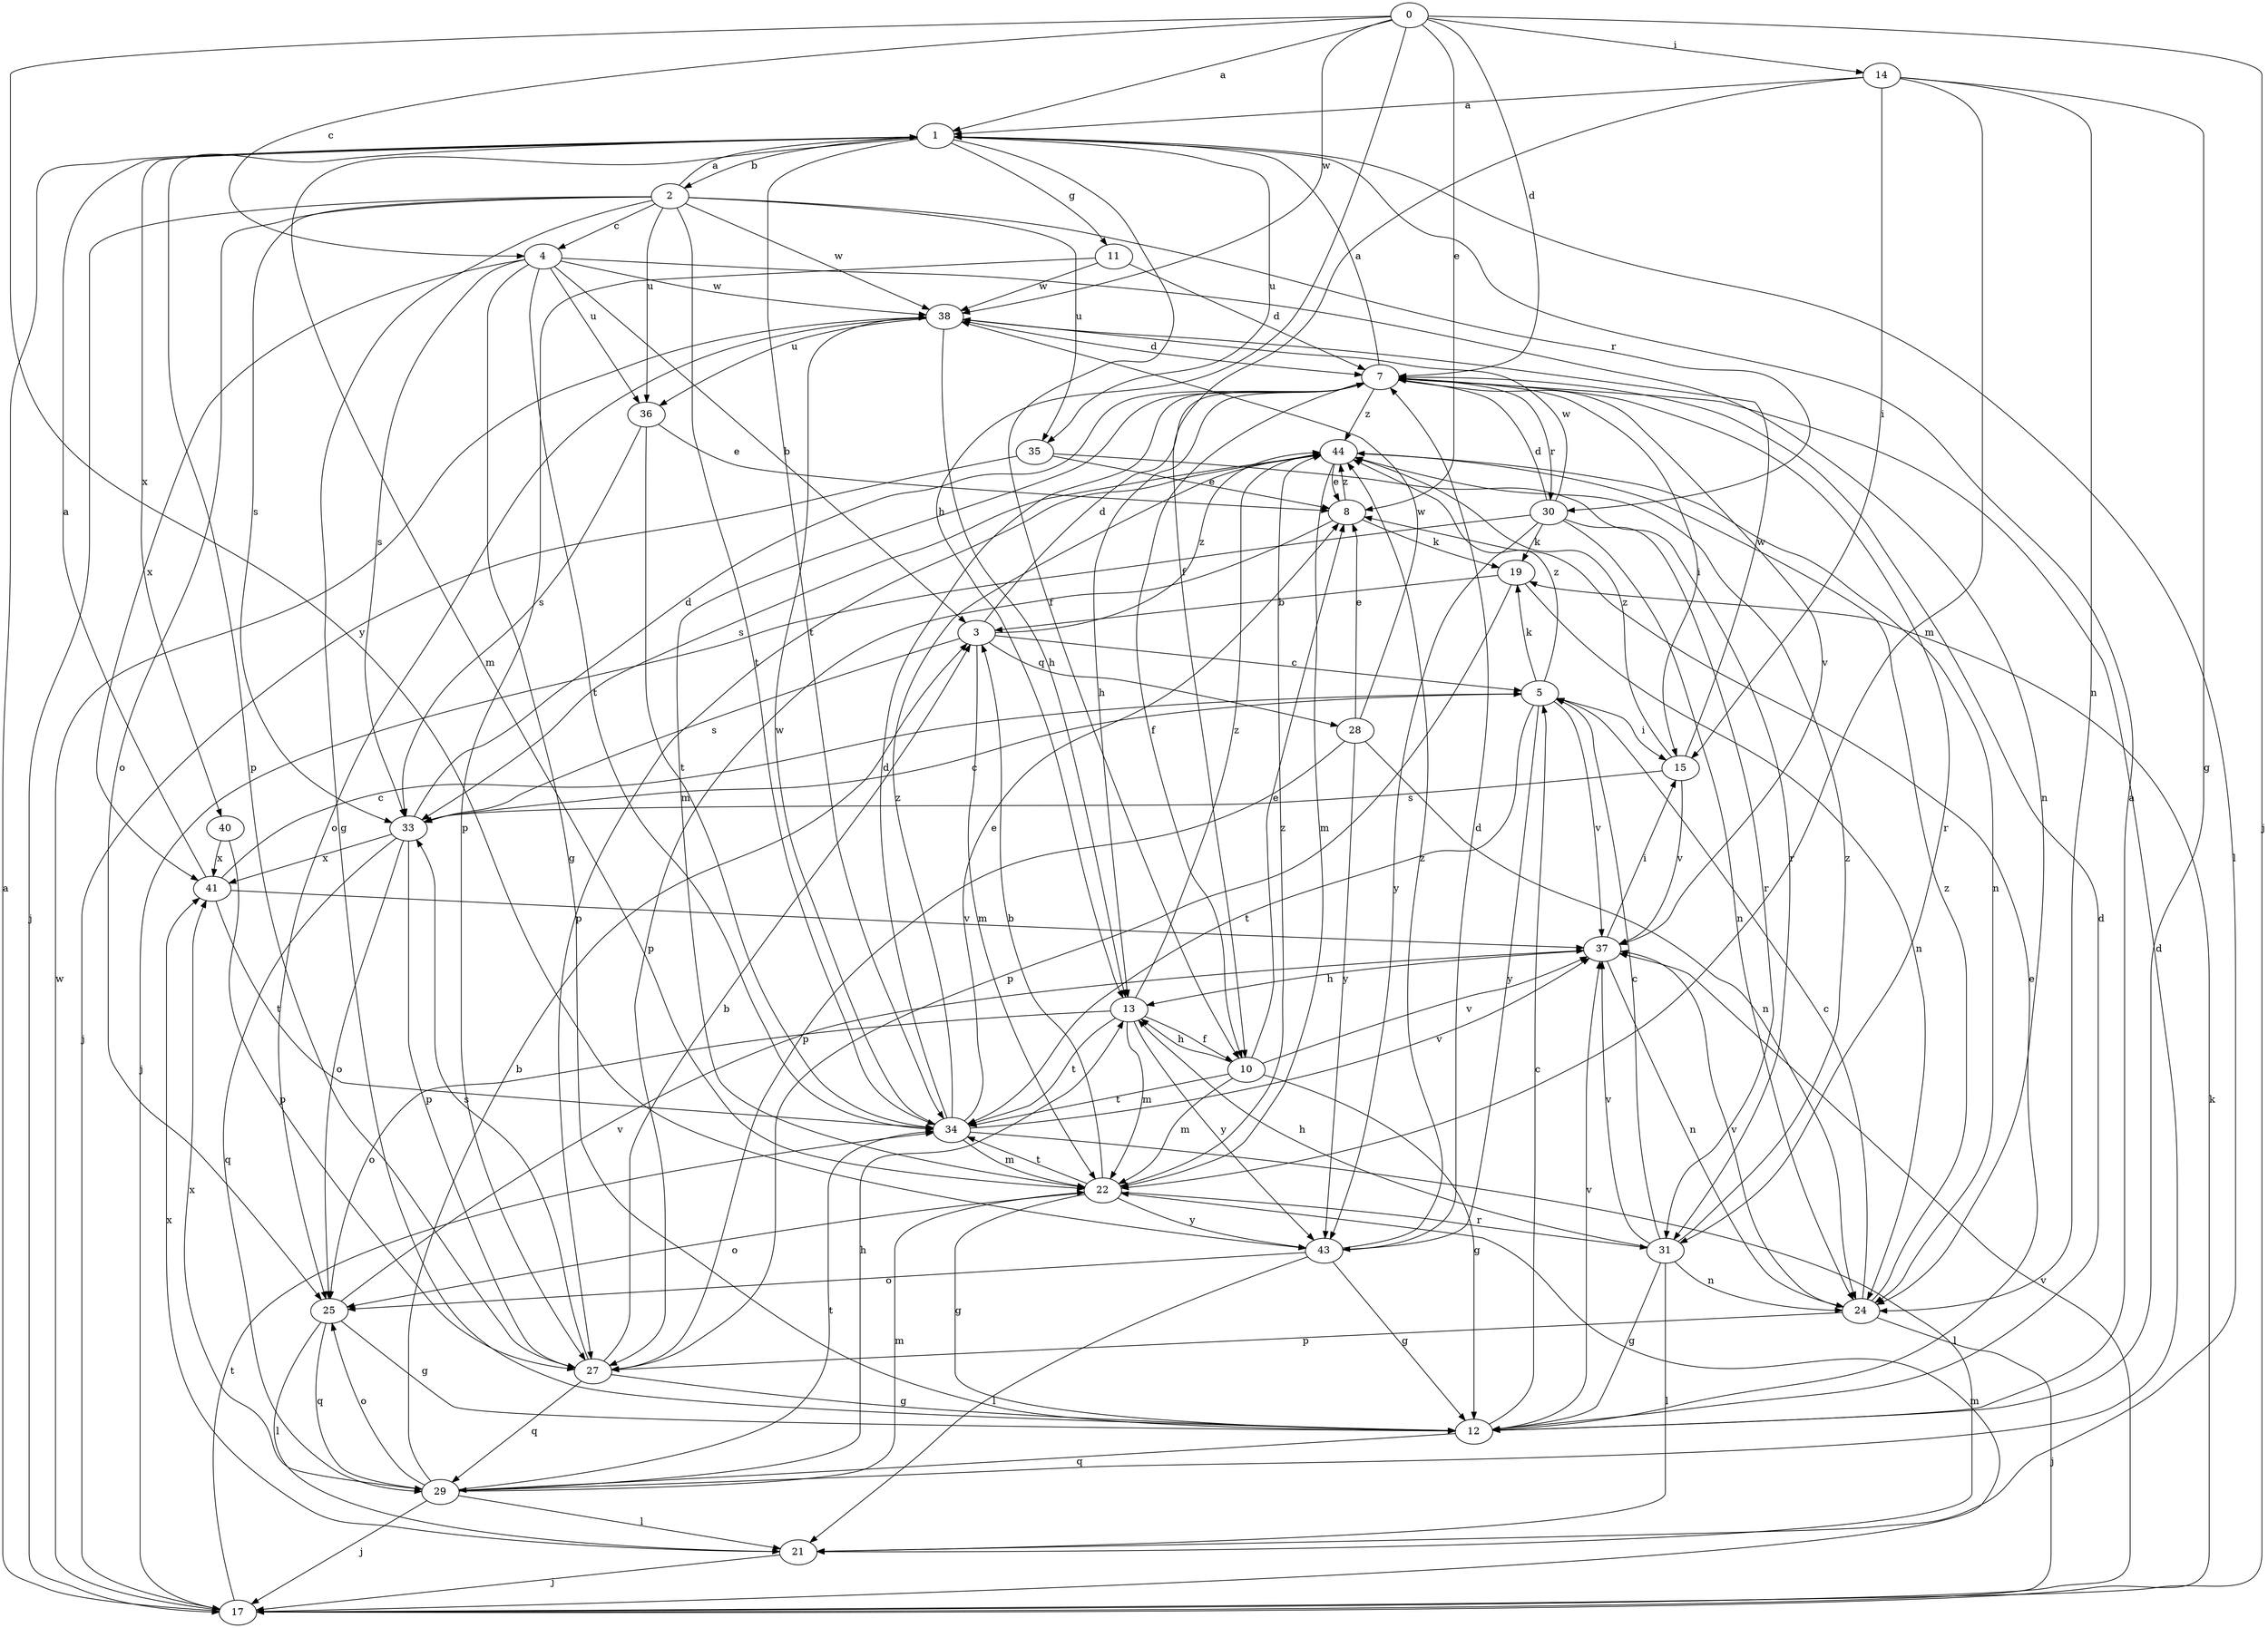 strict digraph  {
0;
1;
2;
3;
4;
5;
7;
8;
10;
11;
12;
13;
14;
15;
17;
19;
21;
22;
24;
25;
27;
28;
29;
30;
31;
33;
34;
35;
36;
37;
38;
40;
41;
43;
44;
0 -> 1  [label=a];
0 -> 4  [label=c];
0 -> 7  [label=d];
0 -> 8  [label=e];
0 -> 13  [label=h];
0 -> 14  [label=i];
0 -> 17  [label=j];
0 -> 38  [label=w];
0 -> 43  [label=y];
1 -> 2  [label=b];
1 -> 10  [label=f];
1 -> 11  [label=g];
1 -> 21  [label=l];
1 -> 22  [label=m];
1 -> 27  [label=p];
1 -> 34  [label=t];
1 -> 35  [label=u];
1 -> 40  [label=x];
2 -> 1  [label=a];
2 -> 4  [label=c];
2 -> 12  [label=g];
2 -> 17  [label=j];
2 -> 25  [label=o];
2 -> 30  [label=r];
2 -> 33  [label=s];
2 -> 34  [label=t];
2 -> 35  [label=u];
2 -> 36  [label=u];
2 -> 38  [label=w];
3 -> 5  [label=c];
3 -> 7  [label=d];
3 -> 22  [label=m];
3 -> 28  [label=q];
3 -> 33  [label=s];
3 -> 44  [label=z];
4 -> 3  [label=b];
4 -> 12  [label=g];
4 -> 24  [label=n];
4 -> 33  [label=s];
4 -> 34  [label=t];
4 -> 36  [label=u];
4 -> 38  [label=w];
4 -> 41  [label=x];
5 -> 15  [label=i];
5 -> 19  [label=k];
5 -> 34  [label=t];
5 -> 37  [label=v];
5 -> 43  [label=y];
5 -> 44  [label=z];
7 -> 1  [label=a];
7 -> 10  [label=f];
7 -> 13  [label=h];
7 -> 15  [label=i];
7 -> 22  [label=m];
7 -> 30  [label=r];
7 -> 31  [label=r];
7 -> 37  [label=v];
7 -> 44  [label=z];
8 -> 19  [label=k];
8 -> 27  [label=p];
8 -> 44  [label=z];
10 -> 8  [label=e];
10 -> 12  [label=g];
10 -> 13  [label=h];
10 -> 22  [label=m];
10 -> 34  [label=t];
10 -> 37  [label=v];
11 -> 7  [label=d];
11 -> 27  [label=p];
11 -> 38  [label=w];
12 -> 1  [label=a];
12 -> 5  [label=c];
12 -> 7  [label=d];
12 -> 8  [label=e];
12 -> 29  [label=q];
12 -> 37  [label=v];
13 -> 10  [label=f];
13 -> 22  [label=m];
13 -> 25  [label=o];
13 -> 34  [label=t];
13 -> 43  [label=y];
13 -> 44  [label=z];
14 -> 1  [label=a];
14 -> 10  [label=f];
14 -> 12  [label=g];
14 -> 15  [label=i];
14 -> 22  [label=m];
14 -> 24  [label=n];
15 -> 33  [label=s];
15 -> 37  [label=v];
15 -> 38  [label=w];
15 -> 44  [label=z];
17 -> 1  [label=a];
17 -> 19  [label=k];
17 -> 22  [label=m];
17 -> 34  [label=t];
17 -> 37  [label=v];
17 -> 38  [label=w];
19 -> 3  [label=b];
19 -> 24  [label=n];
19 -> 27  [label=p];
21 -> 17  [label=j];
21 -> 41  [label=x];
22 -> 3  [label=b];
22 -> 12  [label=g];
22 -> 25  [label=o];
22 -> 31  [label=r];
22 -> 34  [label=t];
22 -> 43  [label=y];
22 -> 44  [label=z];
24 -> 5  [label=c];
24 -> 17  [label=j];
24 -> 27  [label=p];
24 -> 37  [label=v];
24 -> 44  [label=z];
25 -> 12  [label=g];
25 -> 21  [label=l];
25 -> 29  [label=q];
25 -> 37  [label=v];
27 -> 3  [label=b];
27 -> 12  [label=g];
27 -> 29  [label=q];
27 -> 33  [label=s];
28 -> 8  [label=e];
28 -> 24  [label=n];
28 -> 27  [label=p];
28 -> 38  [label=w];
28 -> 43  [label=y];
29 -> 3  [label=b];
29 -> 7  [label=d];
29 -> 13  [label=h];
29 -> 17  [label=j];
29 -> 21  [label=l];
29 -> 22  [label=m];
29 -> 25  [label=o];
29 -> 34  [label=t];
29 -> 41  [label=x];
30 -> 7  [label=d];
30 -> 17  [label=j];
30 -> 19  [label=k];
30 -> 24  [label=n];
30 -> 31  [label=r];
30 -> 38  [label=w];
30 -> 43  [label=y];
31 -> 5  [label=c];
31 -> 12  [label=g];
31 -> 13  [label=h];
31 -> 21  [label=l];
31 -> 24  [label=n];
31 -> 37  [label=v];
31 -> 44  [label=z];
33 -> 5  [label=c];
33 -> 7  [label=d];
33 -> 25  [label=o];
33 -> 27  [label=p];
33 -> 29  [label=q];
33 -> 41  [label=x];
34 -> 7  [label=d];
34 -> 8  [label=e];
34 -> 21  [label=l];
34 -> 22  [label=m];
34 -> 37  [label=v];
34 -> 38  [label=w];
34 -> 44  [label=z];
35 -> 8  [label=e];
35 -> 17  [label=j];
35 -> 31  [label=r];
36 -> 8  [label=e];
36 -> 33  [label=s];
36 -> 34  [label=t];
37 -> 13  [label=h];
37 -> 15  [label=i];
37 -> 24  [label=n];
38 -> 7  [label=d];
38 -> 13  [label=h];
38 -> 25  [label=o];
38 -> 36  [label=u];
40 -> 27  [label=p];
40 -> 41  [label=x];
41 -> 1  [label=a];
41 -> 5  [label=c];
41 -> 34  [label=t];
41 -> 37  [label=v];
43 -> 7  [label=d];
43 -> 12  [label=g];
43 -> 21  [label=l];
43 -> 25  [label=o];
43 -> 44  [label=z];
44 -> 8  [label=e];
44 -> 22  [label=m];
44 -> 24  [label=n];
44 -> 27  [label=p];
44 -> 33  [label=s];
}
